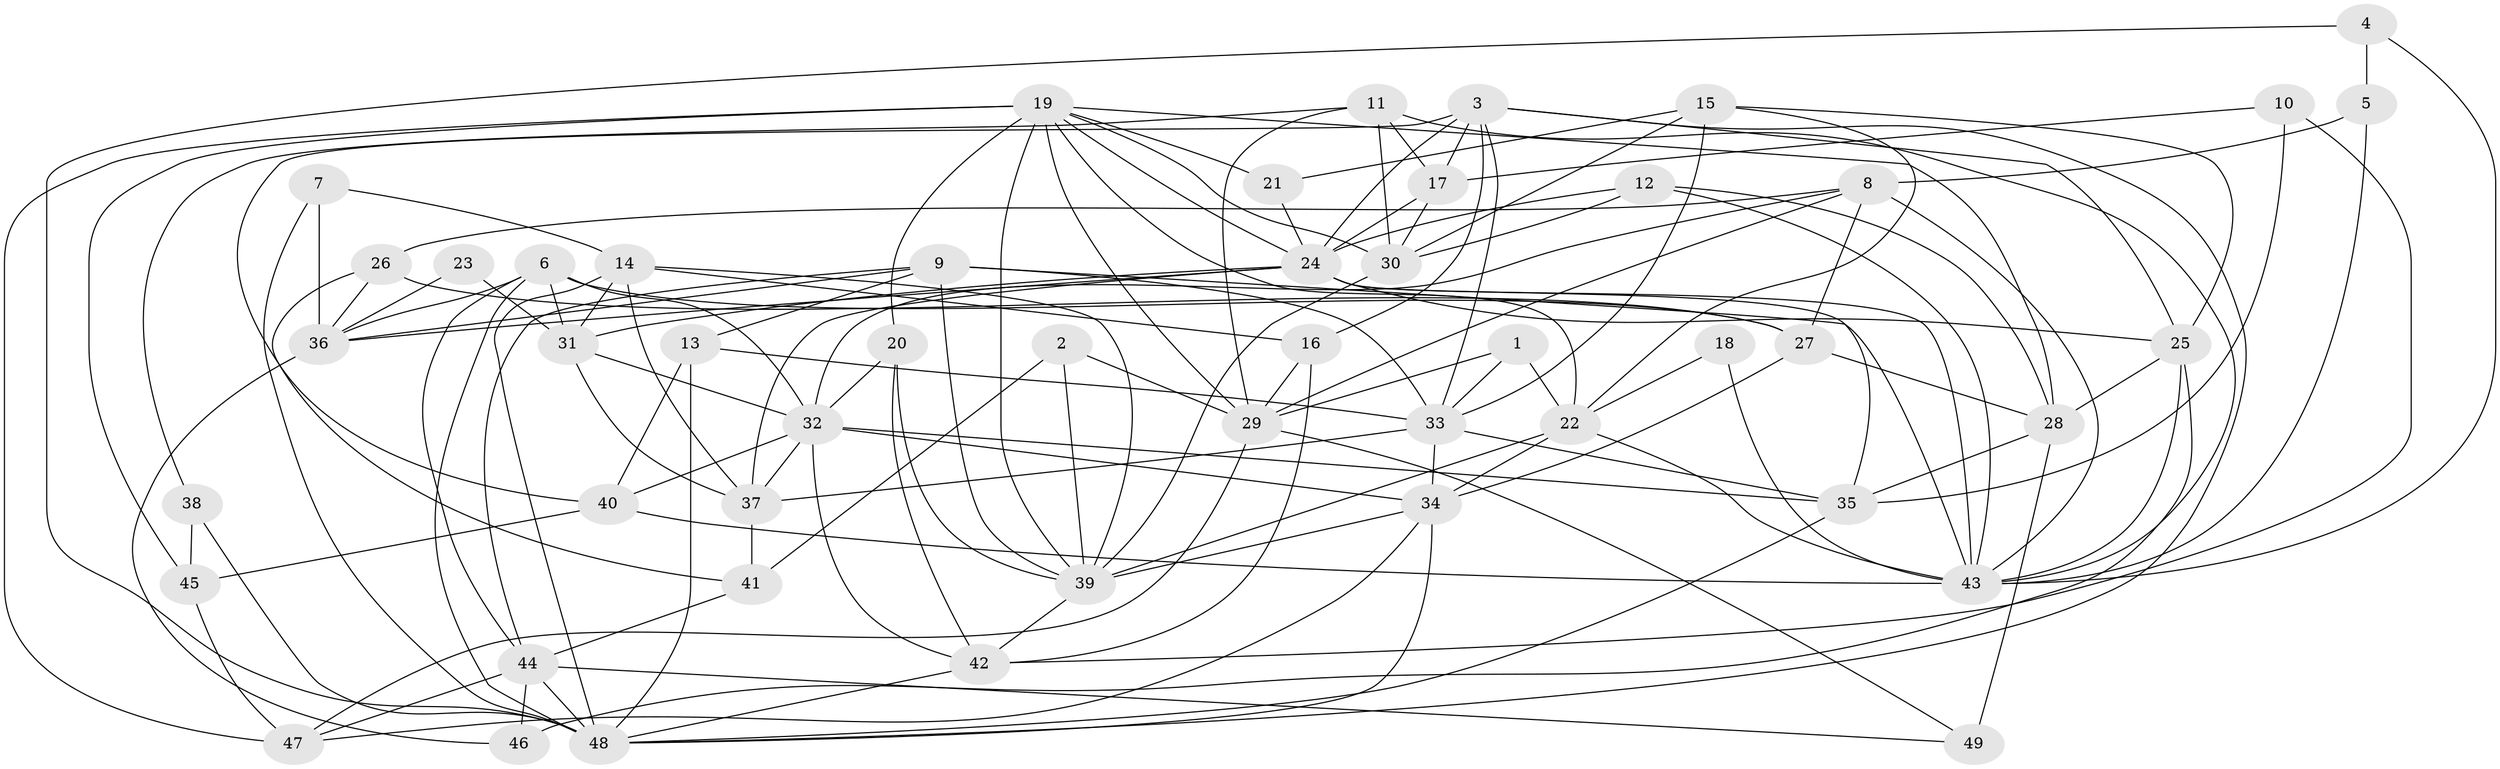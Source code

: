 // original degree distribution, {5: 0.15463917525773196, 4: 0.32989690721649484, 7: 0.041237113402061855, 3: 0.25773195876288657, 2: 0.12371134020618557, 6: 0.07216494845360824, 8: 0.020618556701030927}
// Generated by graph-tools (version 1.1) at 2025/50/03/09/25 03:50:02]
// undirected, 49 vertices, 135 edges
graph export_dot {
graph [start="1"]
  node [color=gray90,style=filled];
  1;
  2;
  3;
  4;
  5;
  6;
  7;
  8;
  9;
  10;
  11;
  12;
  13;
  14;
  15;
  16;
  17;
  18;
  19;
  20;
  21;
  22;
  23;
  24;
  25;
  26;
  27;
  28;
  29;
  30;
  31;
  32;
  33;
  34;
  35;
  36;
  37;
  38;
  39;
  40;
  41;
  42;
  43;
  44;
  45;
  46;
  47;
  48;
  49;
  1 -- 22 [weight=1.0];
  1 -- 29 [weight=1.0];
  1 -- 33 [weight=1.0];
  2 -- 29 [weight=1.0];
  2 -- 39 [weight=1.0];
  2 -- 41 [weight=1.0];
  3 -- 16 [weight=1.0];
  3 -- 17 [weight=1.0];
  3 -- 24 [weight=1.0];
  3 -- 25 [weight=1.0];
  3 -- 33 [weight=1.0];
  3 -- 40 [weight=2.0];
  3 -- 48 [weight=1.0];
  4 -- 5 [weight=1.0];
  4 -- 43 [weight=1.0];
  4 -- 48 [weight=1.0];
  5 -- 8 [weight=1.0];
  5 -- 43 [weight=1.0];
  6 -- 27 [weight=1.0];
  6 -- 31 [weight=1.0];
  6 -- 32 [weight=1.0];
  6 -- 36 [weight=1.0];
  6 -- 44 [weight=1.0];
  6 -- 48 [weight=1.0];
  7 -- 14 [weight=1.0];
  7 -- 36 [weight=1.0];
  7 -- 48 [weight=1.0];
  8 -- 26 [weight=1.0];
  8 -- 27 [weight=1.0];
  8 -- 29 [weight=1.0];
  8 -- 32 [weight=1.0];
  8 -- 43 [weight=1.0];
  9 -- 13 [weight=1.0];
  9 -- 33 [weight=1.0];
  9 -- 36 [weight=1.0];
  9 -- 39 [weight=1.0];
  9 -- 43 [weight=1.0];
  9 -- 44 [weight=1.0];
  10 -- 17 [weight=1.0];
  10 -- 35 [weight=1.0];
  10 -- 42 [weight=1.0];
  11 -- 17 [weight=1.0];
  11 -- 29 [weight=1.0];
  11 -- 30 [weight=1.0];
  11 -- 38 [weight=1.0];
  11 -- 43 [weight=1.0];
  12 -- 24 [weight=1.0];
  12 -- 28 [weight=1.0];
  12 -- 30 [weight=1.0];
  12 -- 43 [weight=1.0];
  13 -- 33 [weight=1.0];
  13 -- 40 [weight=1.0];
  13 -- 48 [weight=1.0];
  14 -- 16 [weight=1.0];
  14 -- 31 [weight=1.0];
  14 -- 37 [weight=1.0];
  14 -- 39 [weight=1.0];
  14 -- 48 [weight=1.0];
  15 -- 21 [weight=1.0];
  15 -- 22 [weight=1.0];
  15 -- 25 [weight=1.0];
  15 -- 30 [weight=1.0];
  15 -- 33 [weight=1.0];
  16 -- 29 [weight=1.0];
  16 -- 42 [weight=1.0];
  17 -- 24 [weight=1.0];
  17 -- 30 [weight=1.0];
  18 -- 22 [weight=1.0];
  18 -- 43 [weight=2.0];
  19 -- 20 [weight=1.0];
  19 -- 21 [weight=1.0];
  19 -- 22 [weight=1.0];
  19 -- 24 [weight=1.0];
  19 -- 28 [weight=1.0];
  19 -- 29 [weight=1.0];
  19 -- 30 [weight=1.0];
  19 -- 39 [weight=1.0];
  19 -- 45 [weight=2.0];
  19 -- 47 [weight=1.0];
  20 -- 32 [weight=1.0];
  20 -- 39 [weight=1.0];
  20 -- 42 [weight=1.0];
  21 -- 24 [weight=1.0];
  22 -- 34 [weight=2.0];
  22 -- 39 [weight=1.0];
  22 -- 43 [weight=1.0];
  23 -- 31 [weight=1.0];
  23 -- 36 [weight=1.0];
  24 -- 25 [weight=1.0];
  24 -- 31 [weight=1.0];
  24 -- 35 [weight=1.0];
  24 -- 36 [weight=1.0];
  24 -- 37 [weight=1.0];
  24 -- 43 [weight=1.0];
  25 -- 28 [weight=1.0];
  25 -- 43 [weight=1.0];
  25 -- 46 [weight=1.0];
  26 -- 27 [weight=1.0];
  26 -- 36 [weight=1.0];
  26 -- 41 [weight=1.0];
  27 -- 28 [weight=1.0];
  27 -- 34 [weight=1.0];
  28 -- 35 [weight=1.0];
  28 -- 49 [weight=1.0];
  29 -- 47 [weight=1.0];
  29 -- 49 [weight=1.0];
  30 -- 39 [weight=1.0];
  31 -- 32 [weight=1.0];
  31 -- 37 [weight=1.0];
  32 -- 34 [weight=1.0];
  32 -- 35 [weight=1.0];
  32 -- 37 [weight=1.0];
  32 -- 40 [weight=1.0];
  32 -- 42 [weight=1.0];
  33 -- 34 [weight=1.0];
  33 -- 35 [weight=1.0];
  33 -- 37 [weight=1.0];
  34 -- 39 [weight=1.0];
  34 -- 47 [weight=1.0];
  34 -- 48 [weight=1.0];
  35 -- 48 [weight=1.0];
  36 -- 46 [weight=1.0];
  37 -- 41 [weight=1.0];
  38 -- 45 [weight=1.0];
  38 -- 48 [weight=1.0];
  39 -- 42 [weight=1.0];
  40 -- 43 [weight=1.0];
  40 -- 45 [weight=1.0];
  41 -- 44 [weight=1.0];
  42 -- 48 [weight=1.0];
  44 -- 46 [weight=1.0];
  44 -- 47 [weight=1.0];
  44 -- 48 [weight=1.0];
  44 -- 49 [weight=1.0];
  45 -- 47 [weight=1.0];
}
